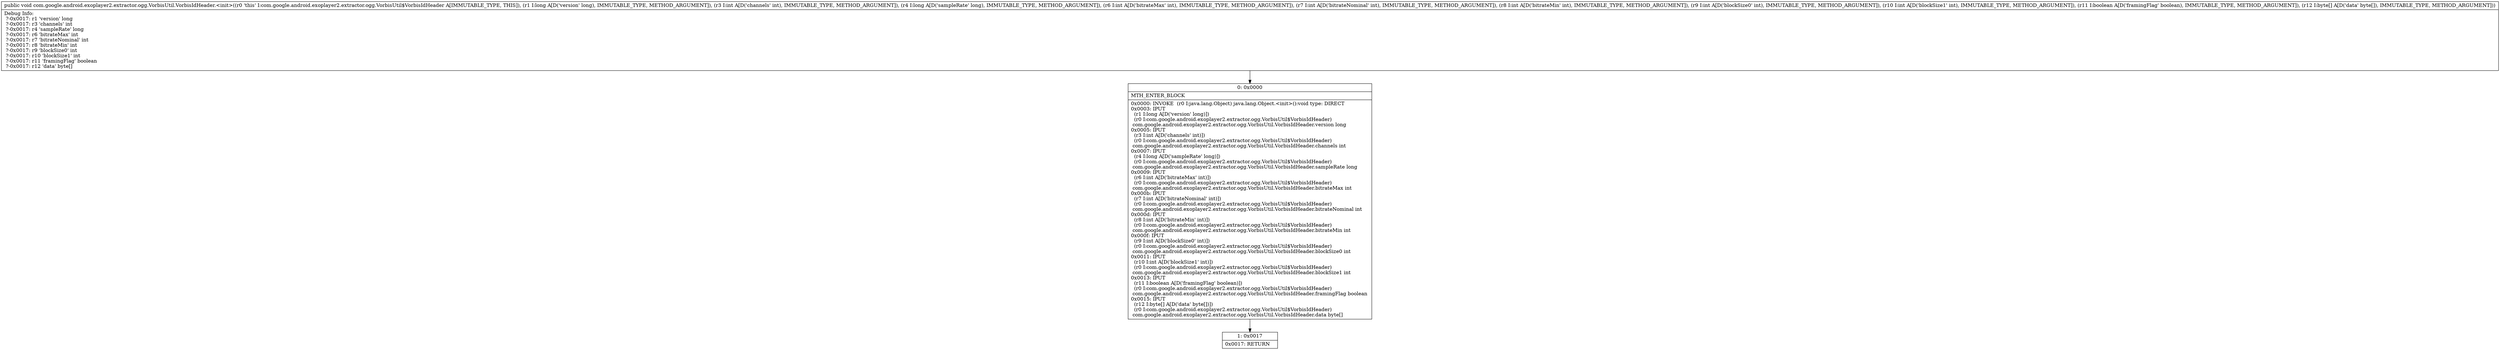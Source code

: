 digraph "CFG forcom.google.android.exoplayer2.extractor.ogg.VorbisUtil.VorbisIdHeader.\<init\>(JIJIIIIIZ[B)V" {
Node_0 [shape=record,label="{0\:\ 0x0000|MTH_ENTER_BLOCK\l|0x0000: INVOKE  (r0 I:java.lang.Object) java.lang.Object.\<init\>():void type: DIRECT \l0x0003: IPUT  \l  (r1 I:long A[D('version' long)])\l  (r0 I:com.google.android.exoplayer2.extractor.ogg.VorbisUtil$VorbisIdHeader)\l com.google.android.exoplayer2.extractor.ogg.VorbisUtil.VorbisIdHeader.version long \l0x0005: IPUT  \l  (r3 I:int A[D('channels' int)])\l  (r0 I:com.google.android.exoplayer2.extractor.ogg.VorbisUtil$VorbisIdHeader)\l com.google.android.exoplayer2.extractor.ogg.VorbisUtil.VorbisIdHeader.channels int \l0x0007: IPUT  \l  (r4 I:long A[D('sampleRate' long)])\l  (r0 I:com.google.android.exoplayer2.extractor.ogg.VorbisUtil$VorbisIdHeader)\l com.google.android.exoplayer2.extractor.ogg.VorbisUtil.VorbisIdHeader.sampleRate long \l0x0009: IPUT  \l  (r6 I:int A[D('bitrateMax' int)])\l  (r0 I:com.google.android.exoplayer2.extractor.ogg.VorbisUtil$VorbisIdHeader)\l com.google.android.exoplayer2.extractor.ogg.VorbisUtil.VorbisIdHeader.bitrateMax int \l0x000b: IPUT  \l  (r7 I:int A[D('bitrateNominal' int)])\l  (r0 I:com.google.android.exoplayer2.extractor.ogg.VorbisUtil$VorbisIdHeader)\l com.google.android.exoplayer2.extractor.ogg.VorbisUtil.VorbisIdHeader.bitrateNominal int \l0x000d: IPUT  \l  (r8 I:int A[D('bitrateMin' int)])\l  (r0 I:com.google.android.exoplayer2.extractor.ogg.VorbisUtil$VorbisIdHeader)\l com.google.android.exoplayer2.extractor.ogg.VorbisUtil.VorbisIdHeader.bitrateMin int \l0x000f: IPUT  \l  (r9 I:int A[D('blockSize0' int)])\l  (r0 I:com.google.android.exoplayer2.extractor.ogg.VorbisUtil$VorbisIdHeader)\l com.google.android.exoplayer2.extractor.ogg.VorbisUtil.VorbisIdHeader.blockSize0 int \l0x0011: IPUT  \l  (r10 I:int A[D('blockSize1' int)])\l  (r0 I:com.google.android.exoplayer2.extractor.ogg.VorbisUtil$VorbisIdHeader)\l com.google.android.exoplayer2.extractor.ogg.VorbisUtil.VorbisIdHeader.blockSize1 int \l0x0013: IPUT  \l  (r11 I:boolean A[D('framingFlag' boolean)])\l  (r0 I:com.google.android.exoplayer2.extractor.ogg.VorbisUtil$VorbisIdHeader)\l com.google.android.exoplayer2.extractor.ogg.VorbisUtil.VorbisIdHeader.framingFlag boolean \l0x0015: IPUT  \l  (r12 I:byte[] A[D('data' byte[])])\l  (r0 I:com.google.android.exoplayer2.extractor.ogg.VorbisUtil$VorbisIdHeader)\l com.google.android.exoplayer2.extractor.ogg.VorbisUtil.VorbisIdHeader.data byte[] \l}"];
Node_1 [shape=record,label="{1\:\ 0x0017|0x0017: RETURN   \l}"];
MethodNode[shape=record,label="{public void com.google.android.exoplayer2.extractor.ogg.VorbisUtil.VorbisIdHeader.\<init\>((r0 'this' I:com.google.android.exoplayer2.extractor.ogg.VorbisUtil$VorbisIdHeader A[IMMUTABLE_TYPE, THIS]), (r1 I:long A[D('version' long), IMMUTABLE_TYPE, METHOD_ARGUMENT]), (r3 I:int A[D('channels' int), IMMUTABLE_TYPE, METHOD_ARGUMENT]), (r4 I:long A[D('sampleRate' long), IMMUTABLE_TYPE, METHOD_ARGUMENT]), (r6 I:int A[D('bitrateMax' int), IMMUTABLE_TYPE, METHOD_ARGUMENT]), (r7 I:int A[D('bitrateNominal' int), IMMUTABLE_TYPE, METHOD_ARGUMENT]), (r8 I:int A[D('bitrateMin' int), IMMUTABLE_TYPE, METHOD_ARGUMENT]), (r9 I:int A[D('blockSize0' int), IMMUTABLE_TYPE, METHOD_ARGUMENT]), (r10 I:int A[D('blockSize1' int), IMMUTABLE_TYPE, METHOD_ARGUMENT]), (r11 I:boolean A[D('framingFlag' boolean), IMMUTABLE_TYPE, METHOD_ARGUMENT]), (r12 I:byte[] A[D('data' byte[]), IMMUTABLE_TYPE, METHOD_ARGUMENT]))  | Debug Info:\l  ?\-0x0017: r1 'version' long\l  ?\-0x0017: r3 'channels' int\l  ?\-0x0017: r4 'sampleRate' long\l  ?\-0x0017: r6 'bitrateMax' int\l  ?\-0x0017: r7 'bitrateNominal' int\l  ?\-0x0017: r8 'bitrateMin' int\l  ?\-0x0017: r9 'blockSize0' int\l  ?\-0x0017: r10 'blockSize1' int\l  ?\-0x0017: r11 'framingFlag' boolean\l  ?\-0x0017: r12 'data' byte[]\l}"];
MethodNode -> Node_0;
Node_0 -> Node_1;
}

